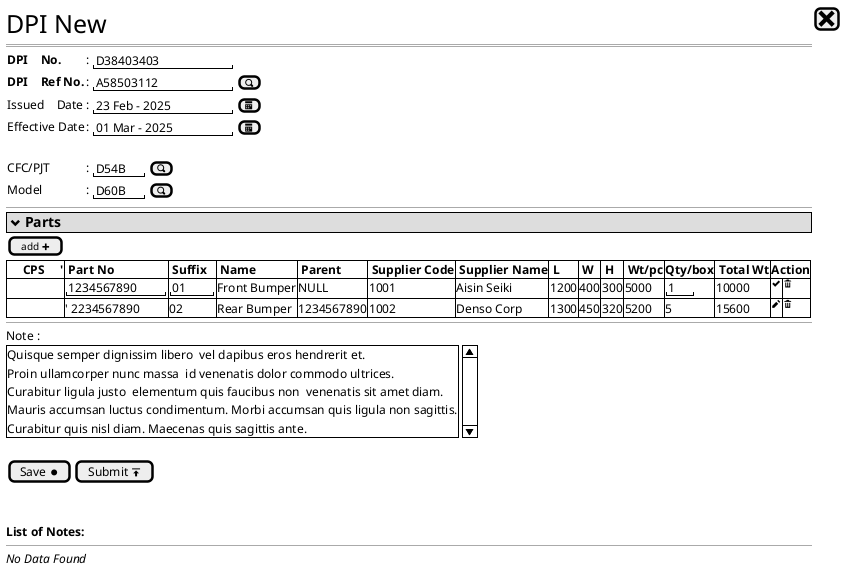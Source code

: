   /'
  As a PCD/PPM PIC I want to create a new CPS by copying existing CPS
  So I don't have to create CPS from scratch

  Given I on CPS New form
  and I select existing CPS No
  When I leave the CPS Ref text field
  Then all fields fill in from copied CPS
  '/
  @startuml
  @startsalt
  {
    <size:25>DPI New |[<size:25><&x>]|*
    ==  
    {
      <b>DPI    No.     |: {|" D38403403       "|}
      <b>DPI    Ref No. |: {|" A58503112       "|[<&magnifying-glass>]}| *
      Issued    Date    |: {|" 23 Feb - 2025   "| [<&calendar>]|}
      Effective Date    |: {|" 01 Mar - 2025   "| [<&calendar>]|}
      .
      CFC/PJT |: {|"D54B  " | [<&magnifying-glass>]}
      Model   |: {|"D60B  " | [<&magnifying-glass>]}
    }
  --
    {*
      <b><size: 14> <&chevron-bottom> Parts <b><size: 14>
    }
  {
    |[<size:10>add <&plus>] |*
  }
  {#
    |<b>     CPS     '|<b> Part No  |<b> Suffix |<b> Name      |<b> Parent  |<b> Supplier Code |<b> Supplier Name |<b> L |<b> W |<b> H |<b> Wt/pc |<b>Qty/box|<b> Total Wt |<b>Action|*
    |.                |" 1234567890 "|" 01  "| Front Bumper | NULL       | 1001             | Aisin Seiki      | 1200 | 400  | 300  | 5000     |"1  "       |10000         |<&check> |<&trash>|*
    |.                |' 2234567890 | 02        | Rear Bumper  | 1234567890 | 1002             | Denso Corp       | 1300 | 450  | 320  | 5200     |5         |15600        |<&pencil>|<&trash>|*
  }
  --
  Note : 
  {SI
    Quisque semper dignissim libero  vel dapibus eros hendrerit et.
    Proin ullamcorper nunc massa  id venenatis dolor commodo ultrices.
    Curabitur ligula justo  elementum quis faucibus non  venenatis sit amet diam.
    Mauris accumsan luctus condimentum. Morbi accumsan quis ligula non sagittis.
    Curabitur quis nisl diam. Maecenas quis sagittis ante.
  }
  .  
  {[Save <&media-record>] | [Submit <&data-transfer-upload>]}
  .
  .
  <b>List of Notes:
  --
  <i>No Data Found </i>
  }
  @endsalt
  @enduml
